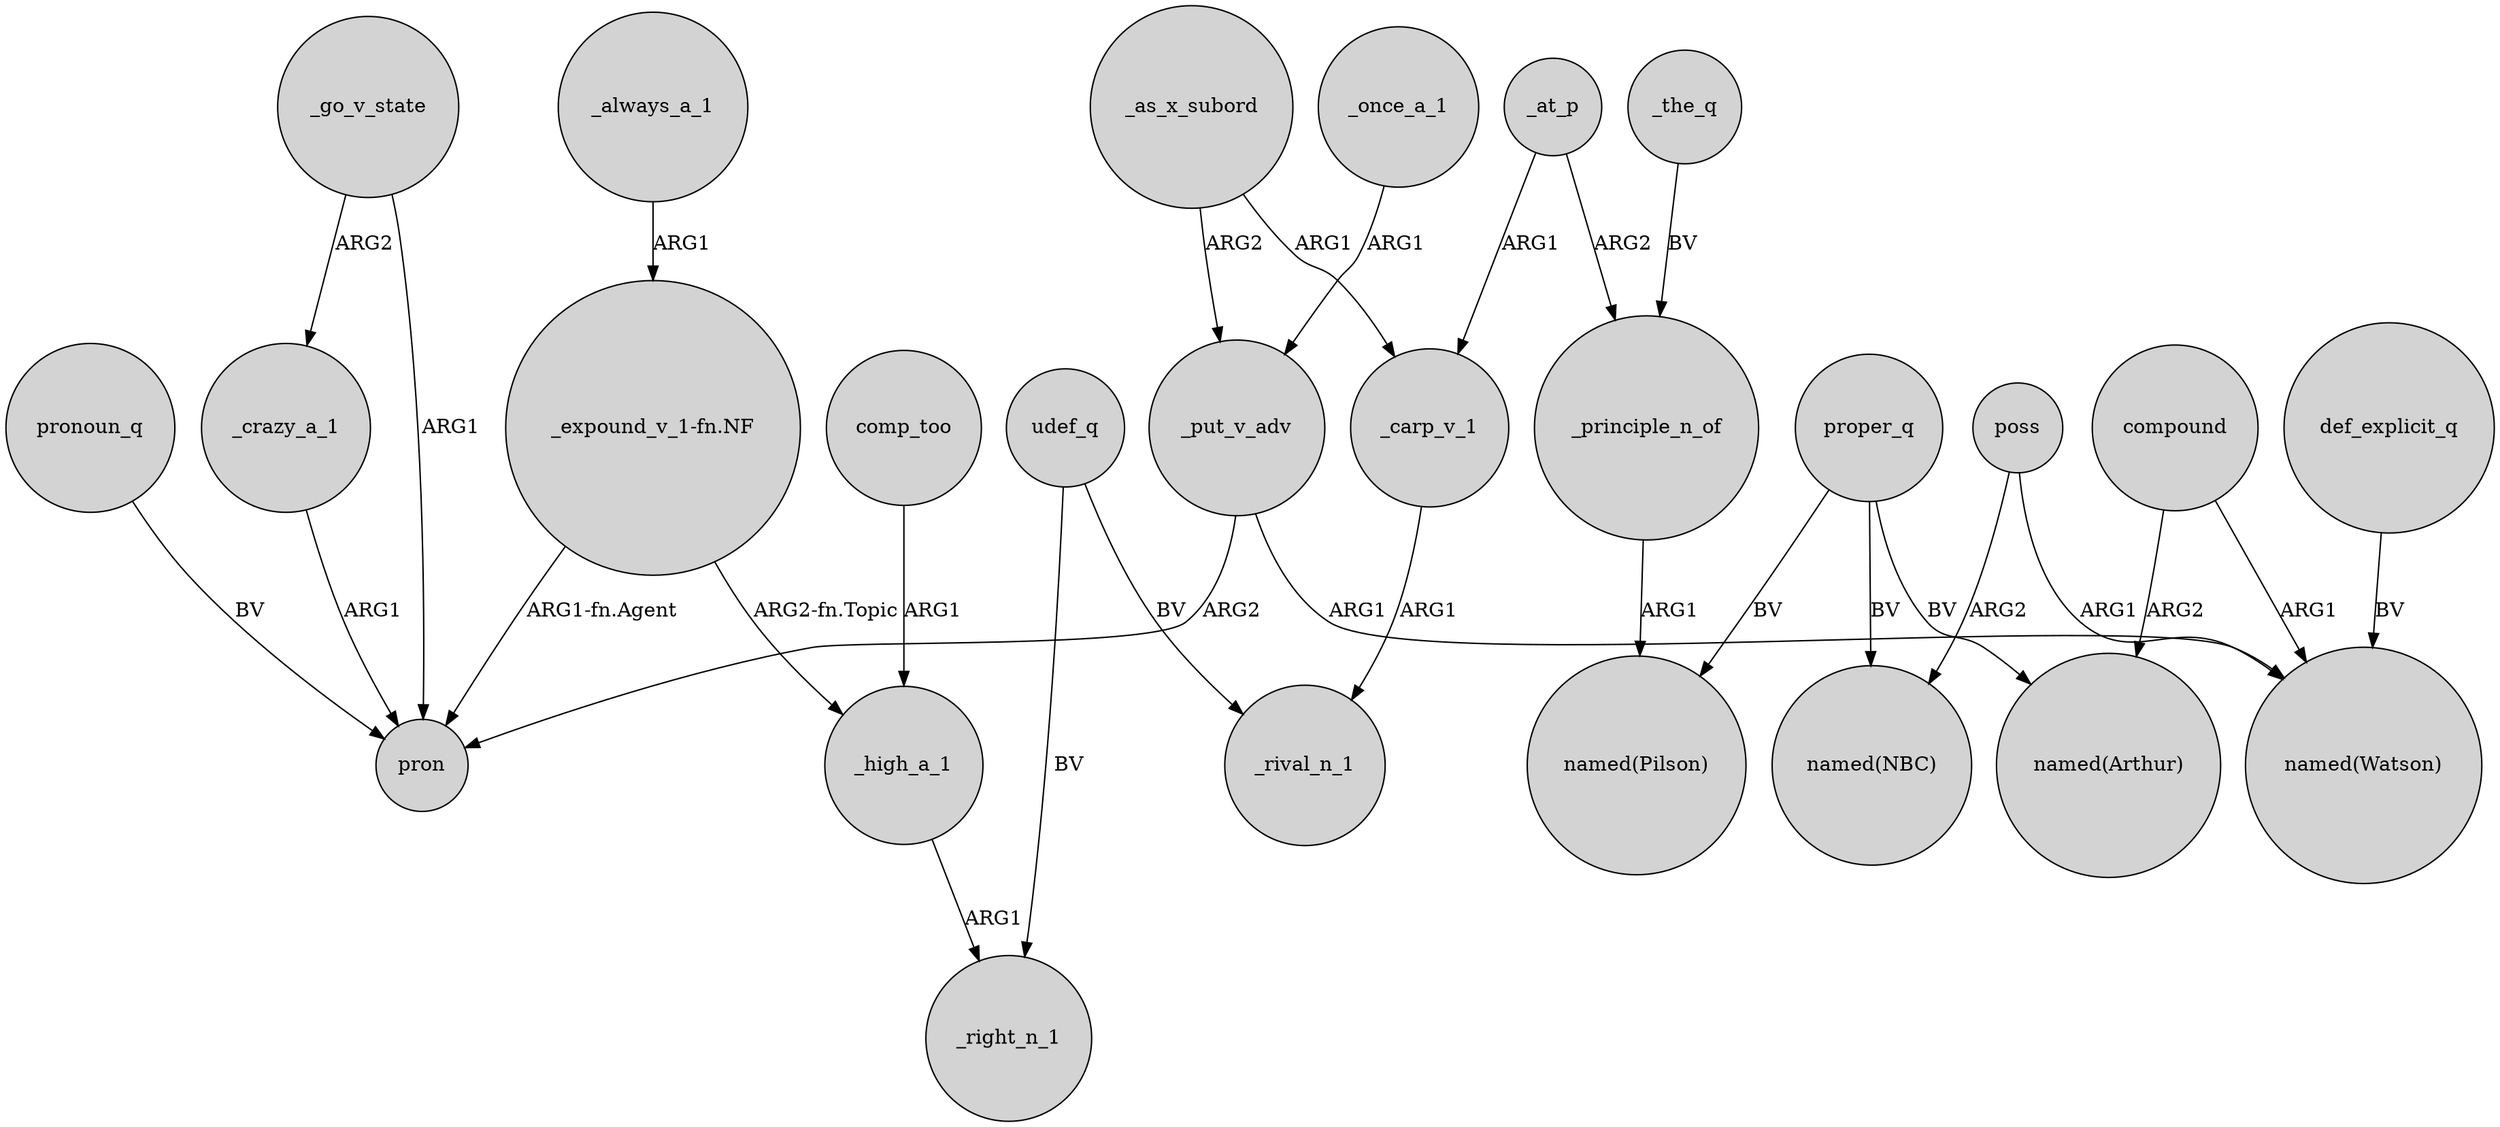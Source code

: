digraph {
	node [shape=circle style=filled]
	_go_v_state -> _crazy_a_1 [label=ARG2]
	proper_q -> "named(NBC)" [label=BV]
	_always_a_1 -> "_expound_v_1-fn.NF" [label=ARG1]
	_at_p -> _principle_n_of [label=ARG2]
	poss -> "named(NBC)" [label=ARG2]
	_as_x_subord -> _carp_v_1 [label=ARG1]
	"_expound_v_1-fn.NF" -> _high_a_1 [label="ARG2-fn.Topic"]
	pronoun_q -> pron [label=BV]
	_carp_v_1 -> _rival_n_1 [label=ARG1]
	"_expound_v_1-fn.NF" -> pron [label="ARG1-fn.Agent"]
	udef_q -> _right_n_1 [label=BV]
	compound -> "named(Watson)" [label=ARG1]
	_as_x_subord -> _put_v_adv [label=ARG2]
	_once_a_1 -> _put_v_adv [label=ARG1]
	_put_v_adv -> pron [label=ARG2]
	_the_q -> _principle_n_of [label=BV]
	comp_too -> _high_a_1 [label=ARG1]
	def_explicit_q -> "named(Watson)" [label=BV]
	_at_p -> _carp_v_1 [label=ARG1]
	poss -> "named(Watson)" [label=ARG1]
	_high_a_1 -> _right_n_1 [label=ARG1]
	proper_q -> "named(Pilson)" [label=BV]
	udef_q -> _rival_n_1 [label=BV]
	_put_v_adv -> "named(Watson)" [label=ARG1]
	_crazy_a_1 -> pron [label=ARG1]
	compound -> "named(Arthur)" [label=ARG2]
	_principle_n_of -> "named(Pilson)" [label=ARG1]
	proper_q -> "named(Arthur)" [label=BV]
	_go_v_state -> pron [label=ARG1]
}

